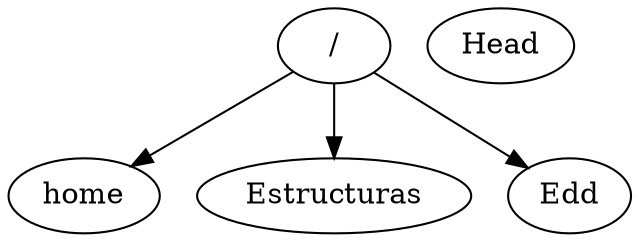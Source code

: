 digraph  {
"/" -> { "home"  "Estructuras"  "Edd" };
"Estructuras" -> {};
"Edd" -> {};
"Head" -> {};

}